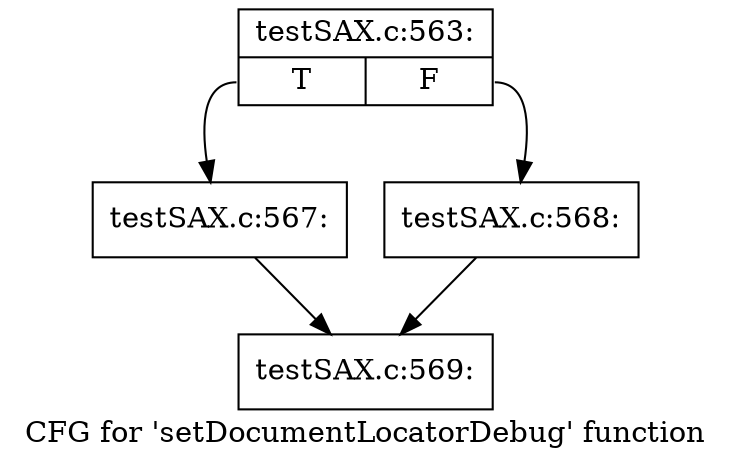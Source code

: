 digraph "CFG for 'setDocumentLocatorDebug' function" {
	label="CFG for 'setDocumentLocatorDebug' function";

	Node0x55c2370 [shape=record,label="{testSAX.c:563:|{<s0>T|<s1>F}}"];
	Node0x55c2370:s0 -> Node0x5625a70;
	Node0x55c2370:s1 -> Node0x5625ac0;
	Node0x5625a70 [shape=record,label="{testSAX.c:567:}"];
	Node0x5625a70 -> Node0x5628fb0;
	Node0x5625ac0 [shape=record,label="{testSAX.c:568:}"];
	Node0x5625ac0 -> Node0x5628fb0;
	Node0x5628fb0 [shape=record,label="{testSAX.c:569:}"];
}
